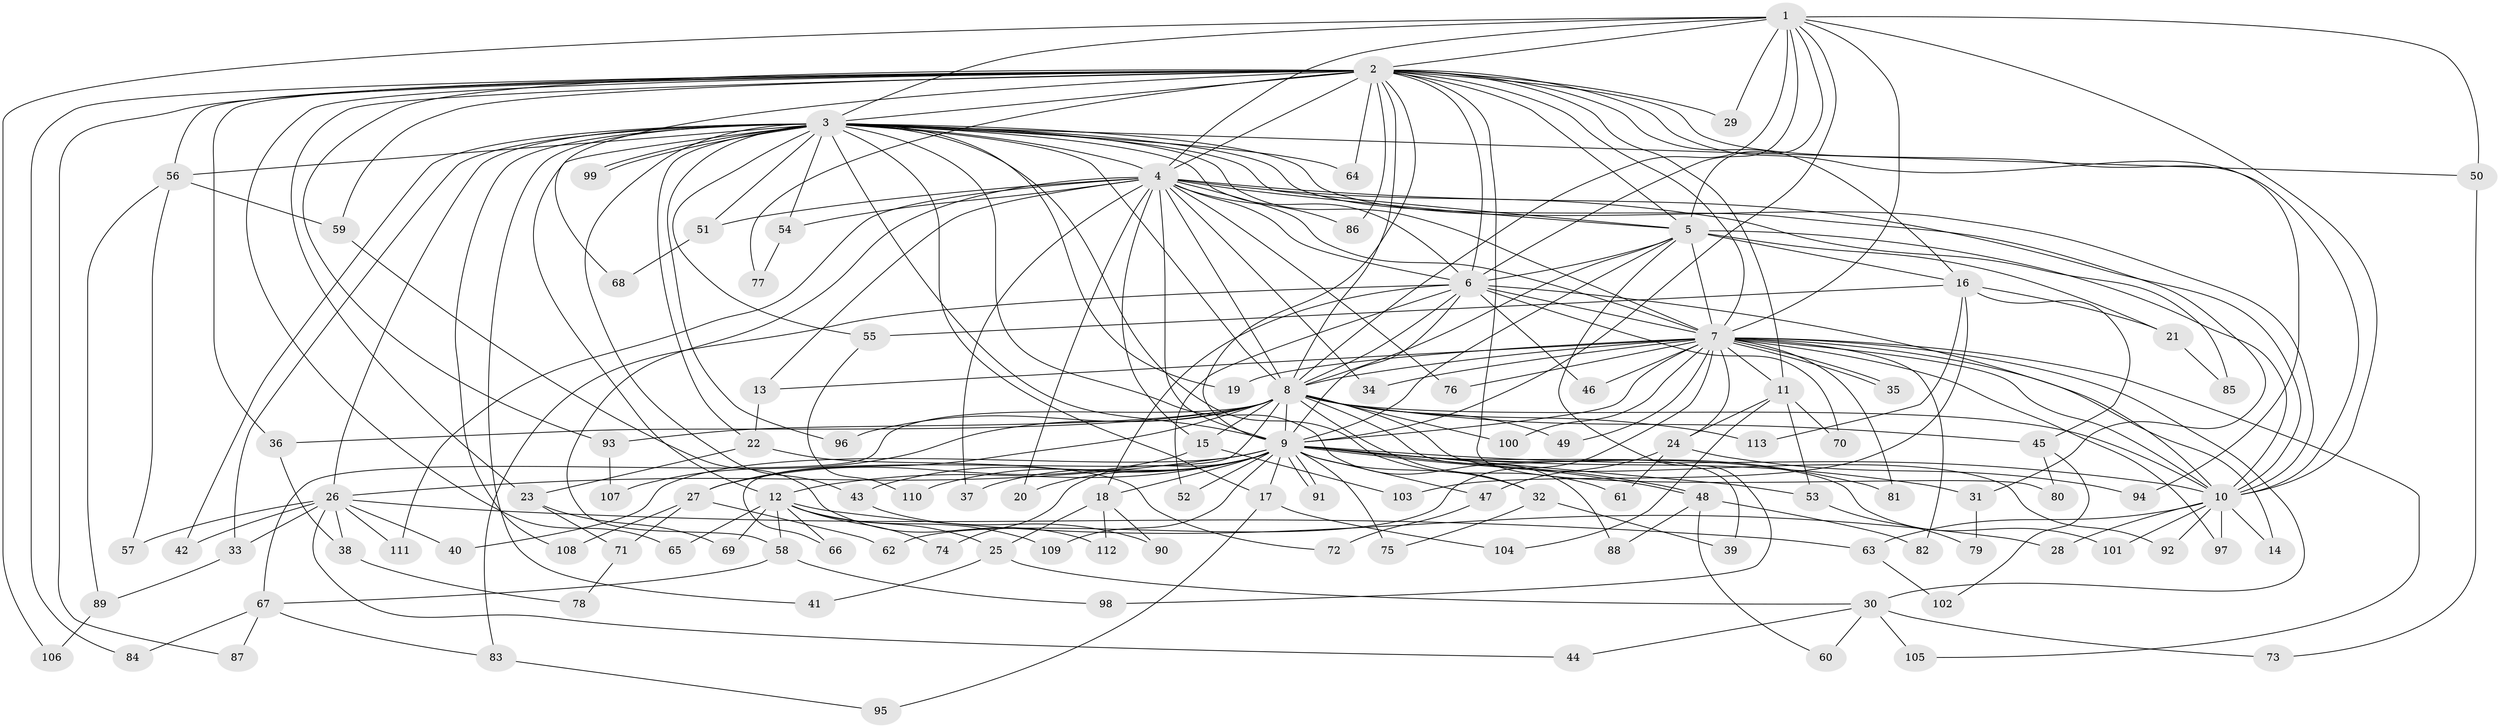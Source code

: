 // coarse degree distribution, {20: 0.025, 3: 0.2375, 22: 0.025, 2: 0.4, 4: 0.0875, 10: 0.0375, 1: 0.0375, 9: 0.0125, 12: 0.0125, 5: 0.075, 27: 0.025, 6: 0.0125, 7: 0.0125}
// Generated by graph-tools (version 1.1) at 2025/36/03/04/25 23:36:35]
// undirected, 113 vertices, 251 edges
graph export_dot {
  node [color=gray90,style=filled];
  1;
  2;
  3;
  4;
  5;
  6;
  7;
  8;
  9;
  10;
  11;
  12;
  13;
  14;
  15;
  16;
  17;
  18;
  19;
  20;
  21;
  22;
  23;
  24;
  25;
  26;
  27;
  28;
  29;
  30;
  31;
  32;
  33;
  34;
  35;
  36;
  37;
  38;
  39;
  40;
  41;
  42;
  43;
  44;
  45;
  46;
  47;
  48;
  49;
  50;
  51;
  52;
  53;
  54;
  55;
  56;
  57;
  58;
  59;
  60;
  61;
  62;
  63;
  64;
  65;
  66;
  67;
  68;
  69;
  70;
  71;
  72;
  73;
  74;
  75;
  76;
  77;
  78;
  79;
  80;
  81;
  82;
  83;
  84;
  85;
  86;
  87;
  88;
  89;
  90;
  91;
  92;
  93;
  94;
  95;
  96;
  97;
  98;
  99;
  100;
  101;
  102;
  103;
  104;
  105;
  106;
  107;
  108;
  109;
  110;
  111;
  112;
  113;
  1 -- 2;
  1 -- 3;
  1 -- 4;
  1 -- 5;
  1 -- 6;
  1 -- 7;
  1 -- 8;
  1 -- 9;
  1 -- 10;
  1 -- 29;
  1 -- 50;
  1 -- 106;
  2 -- 3;
  2 -- 4;
  2 -- 5;
  2 -- 6;
  2 -- 7;
  2 -- 8;
  2 -- 9;
  2 -- 10;
  2 -- 11;
  2 -- 16;
  2 -- 23;
  2 -- 29;
  2 -- 36;
  2 -- 56;
  2 -- 59;
  2 -- 64;
  2 -- 65;
  2 -- 68;
  2 -- 77;
  2 -- 80;
  2 -- 84;
  2 -- 86;
  2 -- 87;
  2 -- 93;
  2 -- 94;
  3 -- 4;
  3 -- 5;
  3 -- 6;
  3 -- 7;
  3 -- 8;
  3 -- 9;
  3 -- 10;
  3 -- 12;
  3 -- 17;
  3 -- 19;
  3 -- 22;
  3 -- 26;
  3 -- 31;
  3 -- 33;
  3 -- 41;
  3 -- 42;
  3 -- 43;
  3 -- 50;
  3 -- 51;
  3 -- 54;
  3 -- 55;
  3 -- 56;
  3 -- 61;
  3 -- 64;
  3 -- 88;
  3 -- 96;
  3 -- 99;
  3 -- 99;
  3 -- 108;
  4 -- 5;
  4 -- 6;
  4 -- 7;
  4 -- 8;
  4 -- 9;
  4 -- 10;
  4 -- 13;
  4 -- 15;
  4 -- 20;
  4 -- 34;
  4 -- 37;
  4 -- 51;
  4 -- 54;
  4 -- 58;
  4 -- 76;
  4 -- 85;
  4 -- 86;
  4 -- 111;
  5 -- 6;
  5 -- 7;
  5 -- 8;
  5 -- 9;
  5 -- 10;
  5 -- 16;
  5 -- 21;
  5 -- 98;
  6 -- 7;
  6 -- 8;
  6 -- 9;
  6 -- 10;
  6 -- 18;
  6 -- 46;
  6 -- 52;
  6 -- 70;
  6 -- 83;
  7 -- 8;
  7 -- 9;
  7 -- 10;
  7 -- 11;
  7 -- 13;
  7 -- 14;
  7 -- 19;
  7 -- 24;
  7 -- 30;
  7 -- 34;
  7 -- 35;
  7 -- 35;
  7 -- 46;
  7 -- 49;
  7 -- 62;
  7 -- 76;
  7 -- 81;
  7 -- 82;
  7 -- 97;
  7 -- 100;
  7 -- 105;
  8 -- 9;
  8 -- 10;
  8 -- 15;
  8 -- 27;
  8 -- 32;
  8 -- 36;
  8 -- 39;
  8 -- 45;
  8 -- 49;
  8 -- 66;
  8 -- 67;
  8 -- 92;
  8 -- 93;
  8 -- 96;
  8 -- 100;
  8 -- 107;
  8 -- 113;
  9 -- 10;
  9 -- 12;
  9 -- 17;
  9 -- 18;
  9 -- 20;
  9 -- 26;
  9 -- 31;
  9 -- 32;
  9 -- 37;
  9 -- 40;
  9 -- 43;
  9 -- 47;
  9 -- 48;
  9 -- 48;
  9 -- 52;
  9 -- 53;
  9 -- 74;
  9 -- 75;
  9 -- 81;
  9 -- 91;
  9 -- 91;
  9 -- 101;
  9 -- 109;
  9 -- 110;
  10 -- 14;
  10 -- 28;
  10 -- 63;
  10 -- 92;
  10 -- 97;
  10 -- 101;
  11 -- 24;
  11 -- 53;
  11 -- 70;
  11 -- 104;
  12 -- 25;
  12 -- 28;
  12 -- 58;
  12 -- 65;
  12 -- 66;
  12 -- 69;
  12 -- 74;
  12 -- 109;
  13 -- 22;
  15 -- 27;
  15 -- 103;
  16 -- 21;
  16 -- 45;
  16 -- 55;
  16 -- 103;
  16 -- 113;
  17 -- 95;
  17 -- 104;
  18 -- 25;
  18 -- 90;
  18 -- 112;
  21 -- 85;
  22 -- 23;
  22 -- 72;
  23 -- 69;
  23 -- 71;
  24 -- 47;
  24 -- 61;
  24 -- 94;
  25 -- 30;
  25 -- 41;
  26 -- 33;
  26 -- 38;
  26 -- 40;
  26 -- 42;
  26 -- 44;
  26 -- 57;
  26 -- 63;
  26 -- 111;
  27 -- 62;
  27 -- 71;
  27 -- 108;
  30 -- 44;
  30 -- 60;
  30 -- 73;
  30 -- 105;
  31 -- 79;
  32 -- 39;
  32 -- 75;
  33 -- 89;
  36 -- 38;
  38 -- 78;
  43 -- 90;
  45 -- 80;
  45 -- 102;
  47 -- 72;
  48 -- 60;
  48 -- 82;
  48 -- 88;
  50 -- 73;
  51 -- 68;
  53 -- 79;
  54 -- 77;
  55 -- 110;
  56 -- 57;
  56 -- 59;
  56 -- 89;
  58 -- 67;
  58 -- 98;
  59 -- 112;
  63 -- 102;
  67 -- 83;
  67 -- 84;
  67 -- 87;
  71 -- 78;
  83 -- 95;
  89 -- 106;
  93 -- 107;
}
